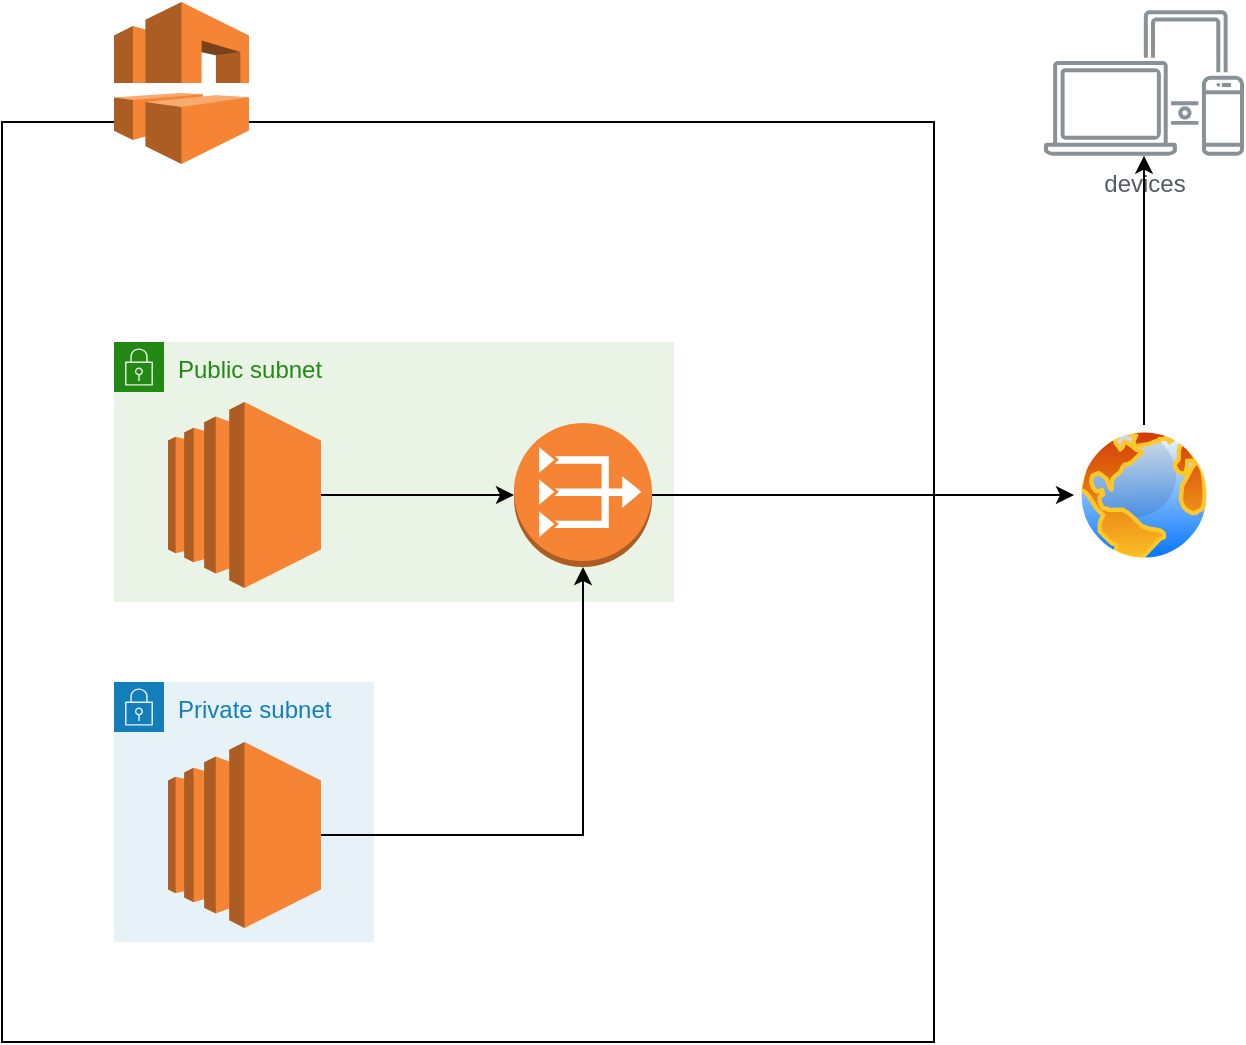 <mxfile version="21.6.2" type="github">
  <diagram name="Page-1" id="YJe52VvvxCcK4HBXDxsR">
    <mxGraphModel dx="1434" dy="788" grid="0" gridSize="10" guides="1" tooltips="1" connect="1" arrows="1" fold="1" page="1" pageScale="1" pageWidth="827" pageHeight="1169" math="0" shadow="0">
      <root>
        <mxCell id="0" />
        <mxCell id="1" parent="0" />
        <mxCell id="W4Ucn8xWHzuYZe3sa2Ad-3" value="" style="rounded=0;whiteSpace=wrap;html=1;" vertex="1" parent="1">
          <mxGeometry x="134" y="160" width="466" height="460" as="geometry" />
        </mxCell>
        <mxCell id="W4Ucn8xWHzuYZe3sa2Ad-1" value="" style="outlineConnect=0;dashed=0;verticalLabelPosition=bottom;verticalAlign=top;align=center;html=1;shape=mxgraph.aws3.vpc;fillColor=#F58534;gradientColor=none;" vertex="1" parent="1">
          <mxGeometry x="190" y="100" width="67.5" height="81" as="geometry" />
        </mxCell>
        <mxCell id="W4Ucn8xWHzuYZe3sa2Ad-2" value="devices" style="sketch=0;outlineConnect=0;gradientColor=none;fontColor=#545B64;strokeColor=none;fillColor=#879196;dashed=0;verticalLabelPosition=bottom;verticalAlign=top;align=center;html=1;fontSize=12;fontStyle=0;aspect=fixed;shape=mxgraph.aws4.illustration_devices;pointerEvents=1" vertex="1" parent="1">
          <mxGeometry x="655" y="104" width="100" height="73" as="geometry" />
        </mxCell>
        <mxCell id="W4Ucn8xWHzuYZe3sa2Ad-6" value="Private subnet" style="points=[[0,0],[0.25,0],[0.5,0],[0.75,0],[1,0],[1,0.25],[1,0.5],[1,0.75],[1,1],[0.75,1],[0.5,1],[0.25,1],[0,1],[0,0.75],[0,0.5],[0,0.25]];outlineConnect=0;gradientColor=none;html=1;whiteSpace=wrap;fontSize=12;fontStyle=0;container=1;pointerEvents=0;collapsible=0;recursiveResize=0;shape=mxgraph.aws4.group;grIcon=mxgraph.aws4.group_security_group;grStroke=0;strokeColor=#147EBA;fillColor=#E6F2F8;verticalAlign=top;align=left;spacingLeft=30;fontColor=#147EBA;dashed=0;" vertex="1" parent="1">
          <mxGeometry x="190" y="440" width="130" height="130" as="geometry" />
        </mxCell>
        <mxCell id="W4Ucn8xWHzuYZe3sa2Ad-9" value="" style="outlineConnect=0;dashed=0;verticalLabelPosition=bottom;verticalAlign=top;align=center;html=1;shape=mxgraph.aws3.ec2;fillColor=#F58534;gradientColor=none;" vertex="1" parent="W4Ucn8xWHzuYZe3sa2Ad-6">
          <mxGeometry x="27" y="30" width="76.5" height="93" as="geometry" />
        </mxCell>
        <mxCell id="W4Ucn8xWHzuYZe3sa2Ad-7" value="Public subnet" style="points=[[0,0],[0.25,0],[0.5,0],[0.75,0],[1,0],[1,0.25],[1,0.5],[1,0.75],[1,1],[0.75,1],[0.5,1],[0.25,1],[0,1],[0,0.75],[0,0.5],[0,0.25]];outlineConnect=0;gradientColor=none;html=1;whiteSpace=wrap;fontSize=12;fontStyle=0;container=1;pointerEvents=0;collapsible=0;recursiveResize=0;shape=mxgraph.aws4.group;grIcon=mxgraph.aws4.group_security_group;grStroke=0;strokeColor=#248814;fillColor=#E9F3E6;verticalAlign=top;align=left;spacingLeft=30;fontColor=#248814;dashed=0;" vertex="1" parent="1">
          <mxGeometry x="190" y="270" width="280" height="130" as="geometry" />
        </mxCell>
        <mxCell id="W4Ucn8xWHzuYZe3sa2Ad-11" style="edgeStyle=orthogonalEdgeStyle;rounded=0;orthogonalLoop=1;jettySize=auto;html=1;" edge="1" parent="W4Ucn8xWHzuYZe3sa2Ad-7" source="W4Ucn8xWHzuYZe3sa2Ad-8" target="W4Ucn8xWHzuYZe3sa2Ad-10">
          <mxGeometry relative="1" as="geometry" />
        </mxCell>
        <mxCell id="W4Ucn8xWHzuYZe3sa2Ad-8" value="" style="outlineConnect=0;dashed=0;verticalLabelPosition=bottom;verticalAlign=top;align=center;html=1;shape=mxgraph.aws3.ec2;fillColor=#F58534;gradientColor=none;" vertex="1" parent="W4Ucn8xWHzuYZe3sa2Ad-7">
          <mxGeometry x="27" y="30" width="76.5" height="93" as="geometry" />
        </mxCell>
        <mxCell id="W4Ucn8xWHzuYZe3sa2Ad-10" value="" style="outlineConnect=0;dashed=0;verticalLabelPosition=bottom;verticalAlign=top;align=center;html=1;shape=mxgraph.aws3.vpc_nat_gateway;fillColor=#F58534;gradientColor=none;" vertex="1" parent="W4Ucn8xWHzuYZe3sa2Ad-7">
          <mxGeometry x="200" y="40.5" width="69" height="72" as="geometry" />
        </mxCell>
        <mxCell id="W4Ucn8xWHzuYZe3sa2Ad-12" style="edgeStyle=orthogonalEdgeStyle;rounded=0;orthogonalLoop=1;jettySize=auto;html=1;exitX=1;exitY=0.5;exitDx=0;exitDy=0;exitPerimeter=0;" edge="1" parent="1" source="W4Ucn8xWHzuYZe3sa2Ad-9" target="W4Ucn8xWHzuYZe3sa2Ad-10">
          <mxGeometry relative="1" as="geometry" />
        </mxCell>
        <mxCell id="W4Ucn8xWHzuYZe3sa2Ad-15" style="edgeStyle=orthogonalEdgeStyle;rounded=0;orthogonalLoop=1;jettySize=auto;html=1;" edge="1" parent="1" source="W4Ucn8xWHzuYZe3sa2Ad-13" target="W4Ucn8xWHzuYZe3sa2Ad-2">
          <mxGeometry relative="1" as="geometry" />
        </mxCell>
        <mxCell id="W4Ucn8xWHzuYZe3sa2Ad-13" value="" style="image;aspect=fixed;perimeter=ellipsePerimeter;html=1;align=center;shadow=0;dashed=0;spacingTop=3;image=img/lib/active_directory/internet_globe.svg;" vertex="1" parent="1">
          <mxGeometry x="670" y="311.5" width="70" height="70" as="geometry" />
        </mxCell>
        <mxCell id="W4Ucn8xWHzuYZe3sa2Ad-14" style="edgeStyle=orthogonalEdgeStyle;rounded=0;orthogonalLoop=1;jettySize=auto;html=1;exitX=1;exitY=0.5;exitDx=0;exitDy=0;exitPerimeter=0;" edge="1" parent="1" source="W4Ucn8xWHzuYZe3sa2Ad-10" target="W4Ucn8xWHzuYZe3sa2Ad-13">
          <mxGeometry relative="1" as="geometry" />
        </mxCell>
      </root>
    </mxGraphModel>
  </diagram>
</mxfile>
